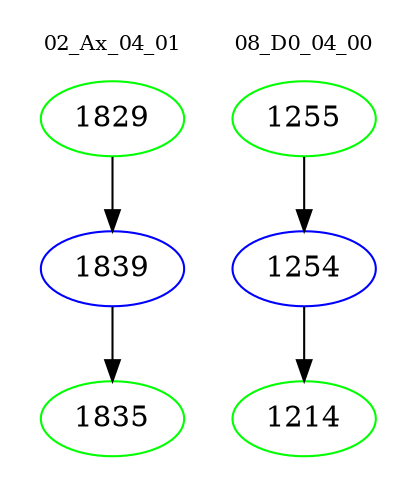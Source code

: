 digraph{
subgraph cluster_0 {
color = white
label = "02_Ax_04_01";
fontsize=10;
T0_1829 [label="1829", color="green"]
T0_1829 -> T0_1839 [color="black"]
T0_1839 [label="1839", color="blue"]
T0_1839 -> T0_1835 [color="black"]
T0_1835 [label="1835", color="green"]
}
subgraph cluster_1 {
color = white
label = "08_D0_04_00";
fontsize=10;
T1_1255 [label="1255", color="green"]
T1_1255 -> T1_1254 [color="black"]
T1_1254 [label="1254", color="blue"]
T1_1254 -> T1_1214 [color="black"]
T1_1214 [label="1214", color="green"]
}
}
